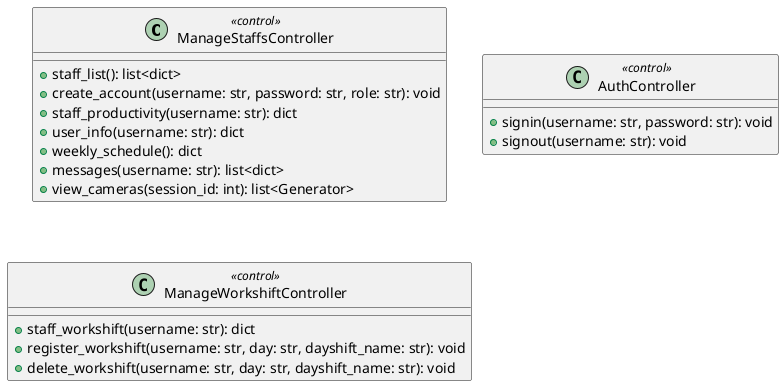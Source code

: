 @startuml

class ManageStaffsController <<control>> {

    + staff_list(): list<dict>
    + create_account(username: str, password: str, role: str): void
    + staff_productivity(username: str): dict
    + user_info(username: str): dict
    + weekly_schedule(): dict
    + messages(username: str): list<dict>
    + view_cameras(session_id: int): list<Generator> 
}

class AuthController <<control>> {

    + signin(username: str, password: str): void
    + signout(username: str): void
}

class ManageWorkshiftController <<control>> {

    + staff_workshift(username: str): dict
    + register_workshift(username: str, day: str, dayshift_name: str): void
    + delete_workshift(username: str, day: str, dayshift_name: str): void
}

@enduml